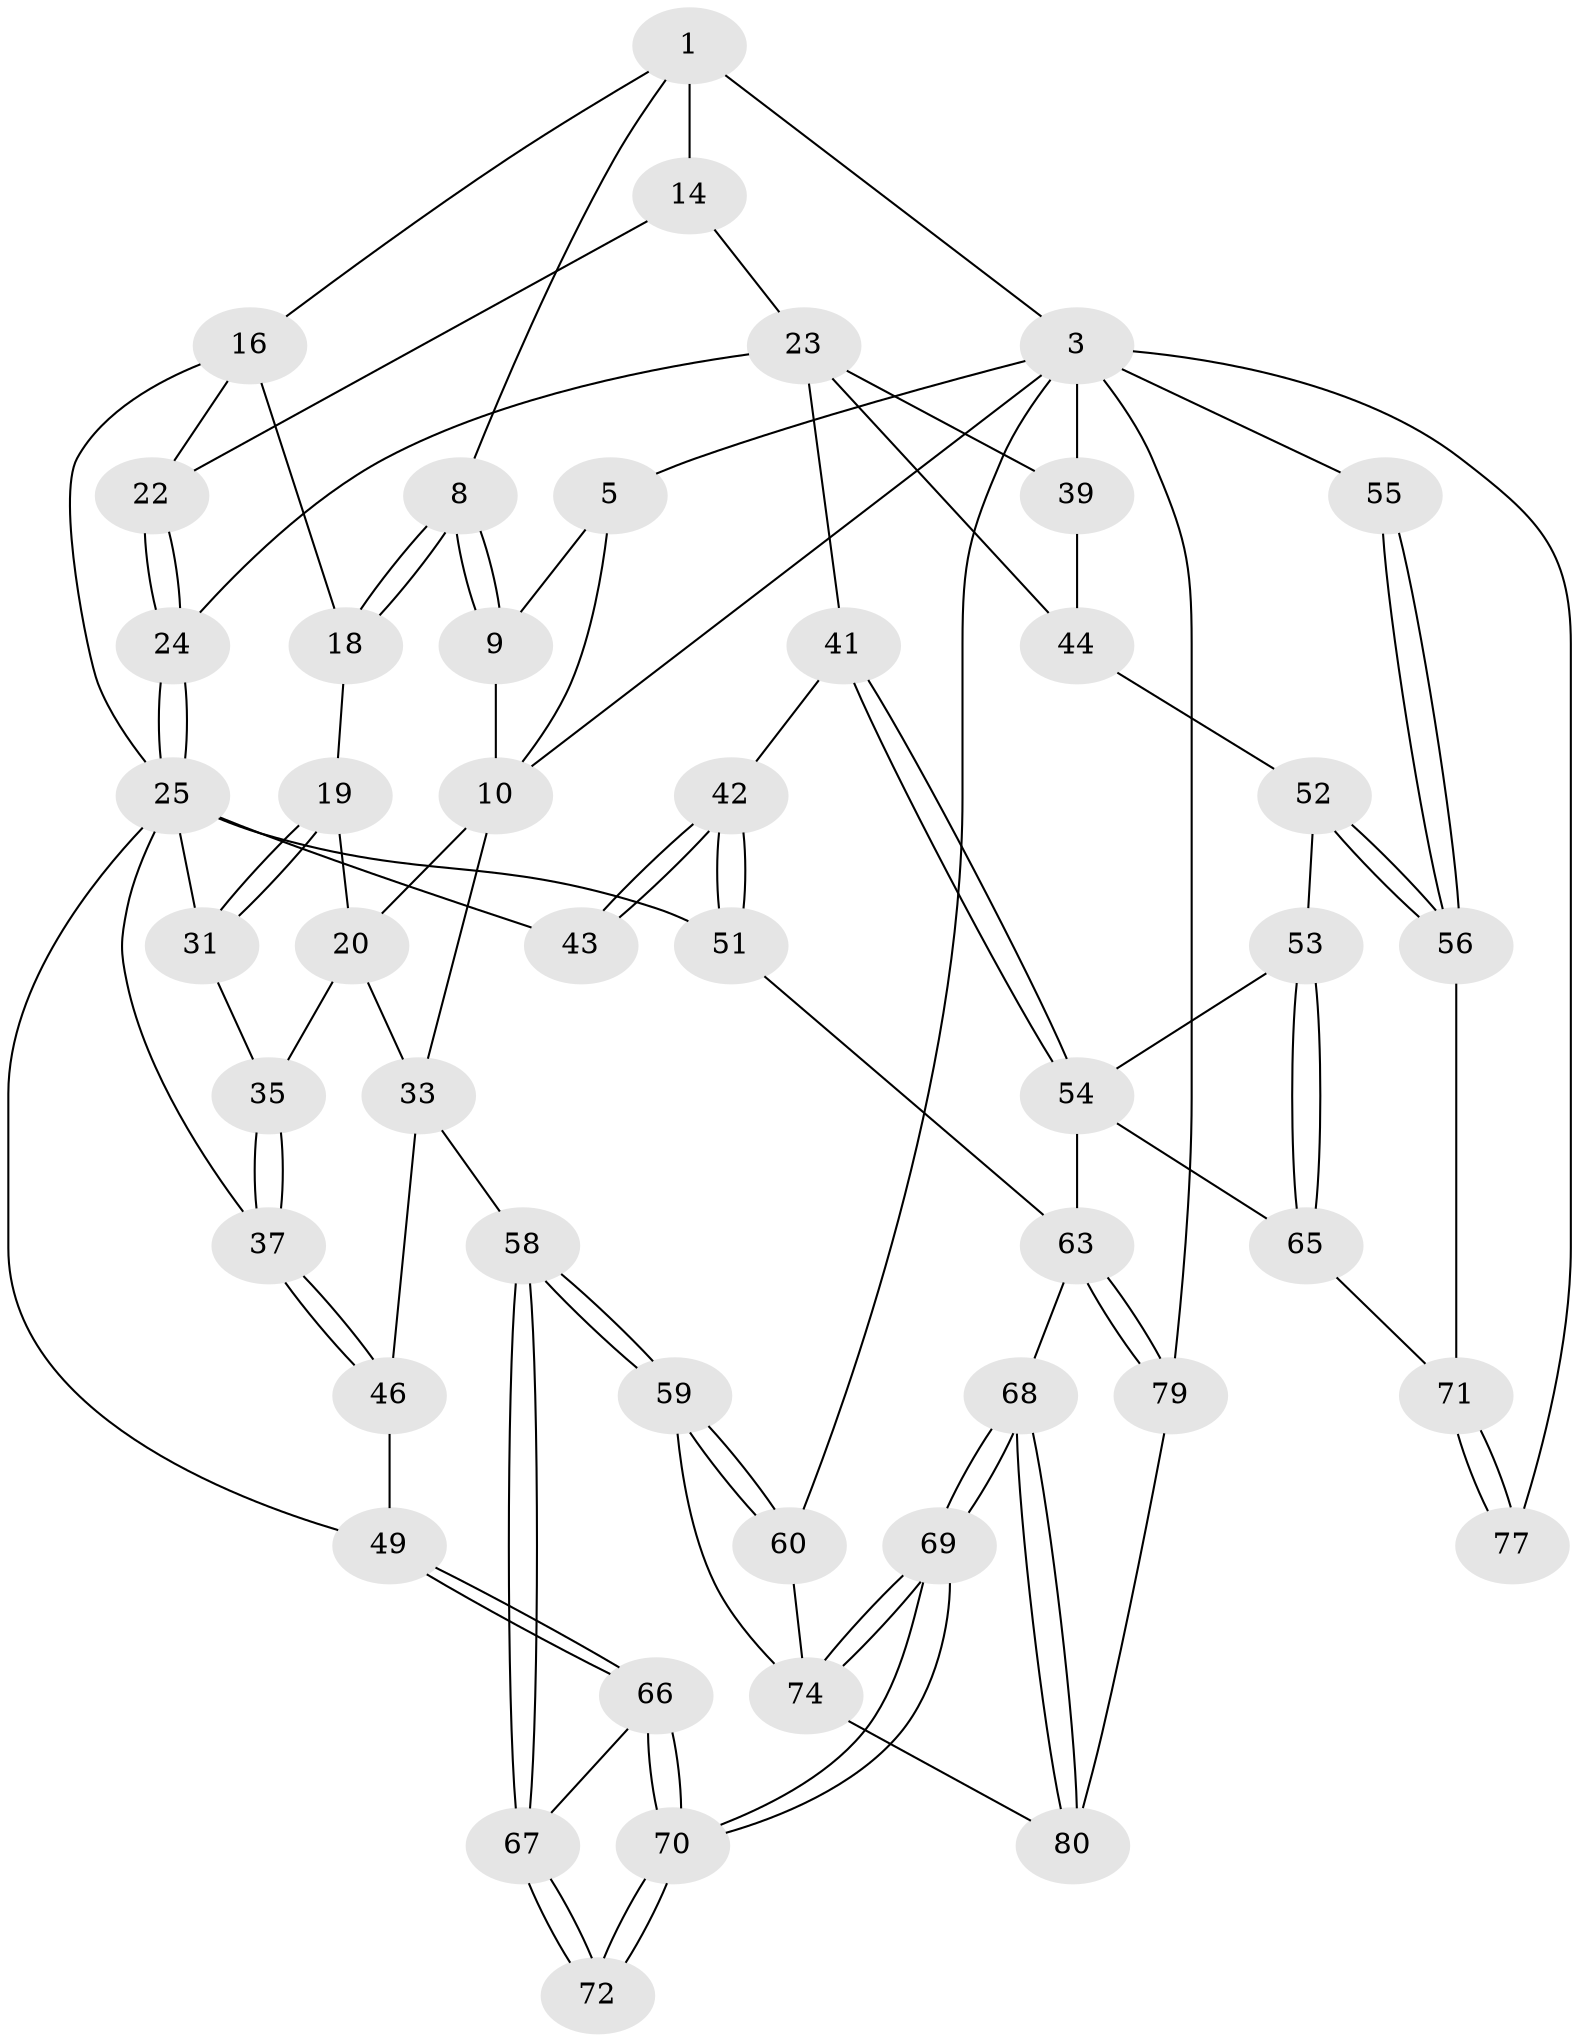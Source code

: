// original degree distribution, {3: 0.037037037037037035, 6: 0.2345679012345679, 5: 0.48148148148148145, 4: 0.24691358024691357}
// Generated by graph-tools (version 1.1) at 2025/21/03/04/25 18:21:38]
// undirected, 48 vertices, 106 edges
graph export_dot {
graph [start="1"]
  node [color=gray90,style=filled];
  1 [pos="+0.44270952626016935+0",super="+2+7"];
  3 [pos="+1+0",super="+4+38+61"];
  5 [pos="+0+0",super="+6"];
  8 [pos="+0.2500298496906436+0.12143408899654373"];
  9 [pos="+0.2261181758959649+0.05258912435138552"];
  10 [pos="+0.10318853410890236+0.10626206031814603",super="+11"];
  14 [pos="+0.6728158912879482+0.06824316177772748",super="+21+15"];
  16 [pos="+0.47029176032072445+0.1599944269118125",super="+17"];
  18 [pos="+0.24816677855404928+0.15550519273467875"];
  19 [pos="+0.20632550629408603+0.19950872833602235"];
  20 [pos="+0.12705023208870783+0.23378798906146306",super="+32"];
  22 [pos="+0.5435473707058206+0.20174644755838936"];
  23 [pos="+0.773351230699631+0.27618266358420795",super="+26"];
  24 [pos="+0.5539443094188624+0.37617272804494956"];
  25 [pos="+0.3782695114203971+0.30749733072985985",super="+29"];
  31 [pos="+0.2710598034666214+0.3501411889043585"];
  33 [pos="+0.06601628855656905+0.3696266658869102",super="+34"];
  35 [pos="+0.16346328086447393+0.3607610050063711"];
  37 [pos="+0.2390170054039029+0.4505184749222369"];
  39 [pos="+0.9223502207120087+0.4197461716625198"];
  41 [pos="+0.6051413208584215+0.4973977104828499"];
  42 [pos="+0.5179701159464094+0.5323274312143934"];
  43 [pos="+0.3940045040125285+0.4633434547580957"];
  44 [pos="+0.8352729086002801+0.4724587707635498",super="+47"];
  46 [pos="+0.15908544885043865+0.5316786538036677",super="+50"];
  49 [pos="+0.19212522039872273+0.6140989169796635"];
  51 [pos="+0.38144095070982453+0.6530199628262268"];
  52 [pos="+0.944024635368083+0.626301053293388"];
  53 [pos="+0.718169971754833+0.6142900733164685"];
  54 [pos="+0.6454907042530541+0.5657134497184074",super="+62"];
  55 [pos="+1+0.6651574177949356"];
  56 [pos="+0.9934008013252517+0.6556463095791586"];
  58 [pos="+0+0.7106922855043605"];
  59 [pos="+0+0.8460511168655619",super="+73"];
  60 [pos="+0+1"];
  63 [pos="+0.5653884308626123+0.8644043320930436",super="+64"];
  65 [pos="+0.7709162543857337+0.7911454945250977"];
  66 [pos="+0.14545413392023424+0.7117675711737523"];
  67 [pos="+0+0.7283734142963914"];
  68 [pos="+0.2383114001697221+0.9169690866278019"];
  69 [pos="+0.1855797150185742+0.8641429626595533"];
  70 [pos="+0.17975285551174272+0.8539871701107358"];
  71 [pos="+0.8249674917239455+0.8230446482550751"];
  72 [pos="+0.03800705166860493+0.8201265015624122"];
  74 [pos="+0.04358089588930303+0.8987554203687604",super="+75"];
  77 [pos="+0.8525335775806588+0.9487360306192628"];
  79 [pos="+0.6064986612717133+1"];
  80 [pos="+0.2517683058075768+1"];
  1 -- 3;
  1 -- 8;
  1 -- 16;
  1 -- 14 [weight=2];
  3 -- 5;
  3 -- 60 [weight=2];
  3 -- 39;
  3 -- 55 [weight=2];
  3 -- 10;
  3 -- 77 [weight=2];
  3 -- 79;
  5 -- 10;
  5 -- 9;
  8 -- 9;
  8 -- 9;
  8 -- 18;
  8 -- 18;
  9 -- 10;
  10 -- 20;
  10 -- 33;
  14 -- 23 [weight=2];
  14 -- 22;
  16 -- 22;
  16 -- 25;
  16 -- 18;
  18 -- 19;
  19 -- 20;
  19 -- 31;
  19 -- 31;
  20 -- 33;
  20 -- 35;
  22 -- 24;
  22 -- 24;
  23 -- 39;
  23 -- 24;
  23 -- 41;
  23 -- 44 [weight=2];
  24 -- 25;
  24 -- 25;
  25 -- 49;
  25 -- 51;
  25 -- 37;
  25 -- 43 [weight=2];
  25 -- 31;
  31 -- 35;
  33 -- 46 [weight=2];
  33 -- 58;
  35 -- 37;
  35 -- 37;
  37 -- 46;
  37 -- 46;
  39 -- 44;
  41 -- 42;
  41 -- 54;
  41 -- 54;
  42 -- 43;
  42 -- 43;
  42 -- 51;
  42 -- 51;
  44 -- 52;
  46 -- 49;
  49 -- 66;
  49 -- 66;
  51 -- 63;
  52 -- 53;
  52 -- 56;
  52 -- 56;
  53 -- 54;
  53 -- 65;
  53 -- 65;
  54 -- 65;
  54 -- 63;
  55 -- 56;
  55 -- 56;
  56 -- 71;
  58 -- 59;
  58 -- 59;
  58 -- 67;
  58 -- 67;
  59 -- 60;
  59 -- 60;
  59 -- 74;
  60 -- 74;
  63 -- 79;
  63 -- 79;
  63 -- 68;
  65 -- 71;
  66 -- 67;
  66 -- 70;
  66 -- 70;
  67 -- 72;
  67 -- 72;
  68 -- 69;
  68 -- 69;
  68 -- 80;
  68 -- 80;
  69 -- 70;
  69 -- 70;
  69 -- 74;
  69 -- 74;
  70 -- 72;
  70 -- 72;
  71 -- 77;
  71 -- 77;
  74 -- 80;
  79 -- 80;
}
